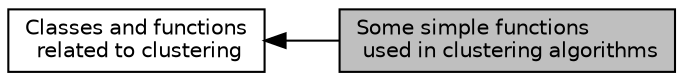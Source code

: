 digraph "Some simple functions used in clustering algorithms"
{
  edge [fontname="Helvetica",fontsize="10",labelfontname="Helvetica",labelfontsize="10"];
  node [fontname="Helvetica",fontsize="10",shape=record];
  rankdir=LR;
  Node0 [label="Some simple functions\l used in clustering algorithms",height=0.2,width=0.4,color="black", fillcolor="grey75", style="filled", fontcolor="black"];
  Node1 [label="Classes and functions\l related to clustering",height=0.2,width=0.4,color="black", fillcolor="white", style="filled",URL="$group__clustering__group.html",tooltip="See Clustering mechanisms in Kaldi for context. "];
  Node1->Node0 [shape=plaintext, dir="back", style="solid"];
}
